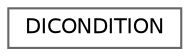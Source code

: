 digraph "类继承关系图"
{
 // LATEX_PDF_SIZE
  bgcolor="transparent";
  edge [fontname=Helvetica,fontsize=10,labelfontname=Helvetica,labelfontsize=10];
  node [fontname=Helvetica,fontsize=10,shape=box,height=0.2,width=0.4];
  rankdir="LR";
  Node0 [id="Node000000",label="DICONDITION",height=0.2,width=0.4,color="grey40", fillcolor="white", style="filled",URL="$struct_d_i_c_o_n_d_i_t_i_o_n.html",tooltip=" "];
}
